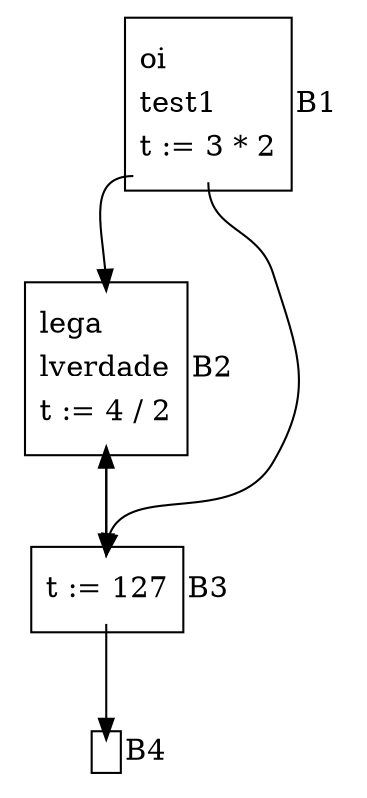 digraph g {
	ratio = auto;
	node [shape = none];

	Block0 [label=<
		<table border="0" cellborder="0" cellspacing="0">
		<tr><td border="1">
		<table border="0" cellborder="0" port="block0">
		<tr><td port="enter"></td></tr>
		<tr><td align="left">oi</td></tr>
		<tr><td align="left">test1</td></tr>
		<tr><td align="left">t := 3 * 2</td></tr>
		<tr><td port="leave"></td></tr>
		</table></td>
		<td border="0">B1</td></tr>
		</table>>]

	Block1 [label=<
		<table border="0" cellborder="0" cellspacing="0">
		<tr><td border="1">
		<table border="0" cellborder="0">
		<tr><td port="enter"></td></tr>
		<tr><td align="left">lega</td></tr>
		<tr><td align="left">lverdade</td></tr>
		<tr><td align="left">t := 4 / 2</td></tr>
		<tr><td port="leave"></td></tr>
		</table></td>
		<td border="0">B2</td></tr>
		</table>>]

	Block2 [label=<
		<table border="0" cellborder="0" cellspacing="0">
		<tr><td border="1">
		<table border="0" cellborder="0">
		<tr><td port="enter"></td></tr>
		<tr><td align="left">t := 127</td></tr>
		<tr><td port="leave"></td></tr>
		</table></td>
		<td border="0">B3</td></tr>
		</table>>]

	Block3 [label=<
		<table border="0" cellborder="0" cellspacing="0">
		<tr><td border="1">
		<table border="0" cellborder="0">
		<tr><td port="enter"></td></tr>
		<tr><td port="leave"></td></tr>
		</table></td>
		<td border="0">B4</td></tr>
		</table>>]

	Block0:leave -> Block1:enter
	Block0:leave -> Block2:enter
	Block1:leave -> Block2:enter
	Block2:leave -> Block3:enter
	Block2:enter -> Block1:leave
}
